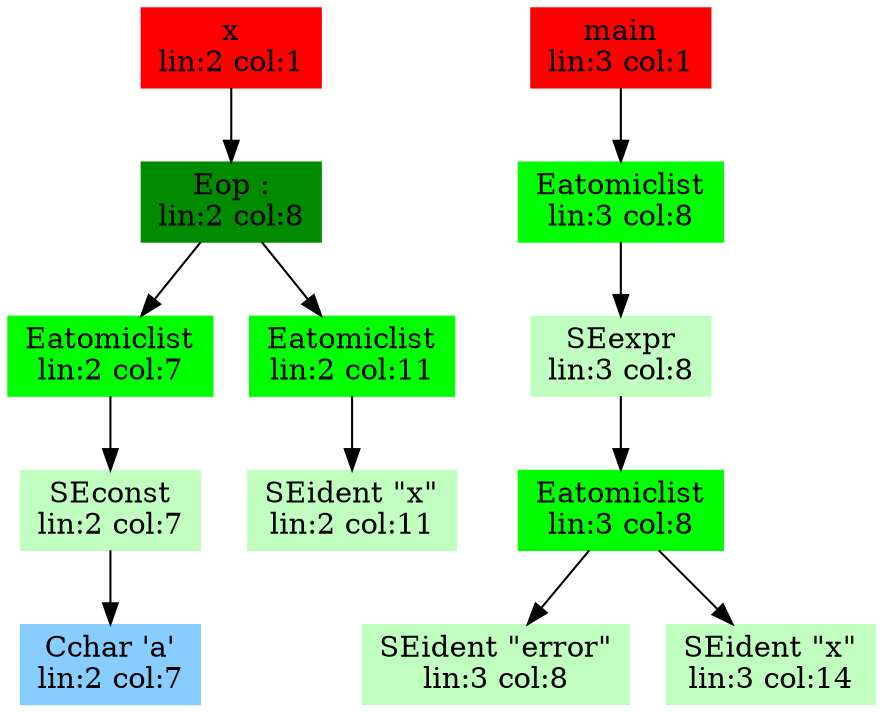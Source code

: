 digraph G {
node [shape=box]
0 [label="x
lin:2 col:1",color=red, style=filled]
1 [label="Eop :
lin:2 col:8",color=green4,style=filled]
0 -> 1
2 [label="Eatomiclist
lin:2 col:7",color=green,style=filled]
1 -> 2
3 [label="SEconst
lin:2 col:7",color=darkseagreen1,style=filled]
2 -> 3
4 [label="Cchar 'a'
lin:2 col:7",color=skyblue1,style=filled]
3 -> 4
5 [label="Eatomiclist
lin:2 col:11",color=green,style=filled]
1 -> 5
6 [label="SEident \"x\"
lin:2 col:11",color=darkseagreen1,style=filled]
5 -> 6
7 [label="main
lin:3 col:1",color=red, style=filled]
8 [label="Eatomiclist
lin:3 col:8",color=green,style=filled]
7 -> 8
9 [label="SEexpr
lin:3 col:8",color=darkseagreen1,style=filled]
8 -> 9
10 [label="Eatomiclist
lin:3 col:8",color=green,style=filled]
9 -> 10
11 [label="SEident \"error\"
lin:3 col:8",color=darkseagreen1,style=filled]
10 -> 11
12 [label="SEident \"x\"
lin:3 col:14",color=darkseagreen1,style=filled]
10 -> 12

}
